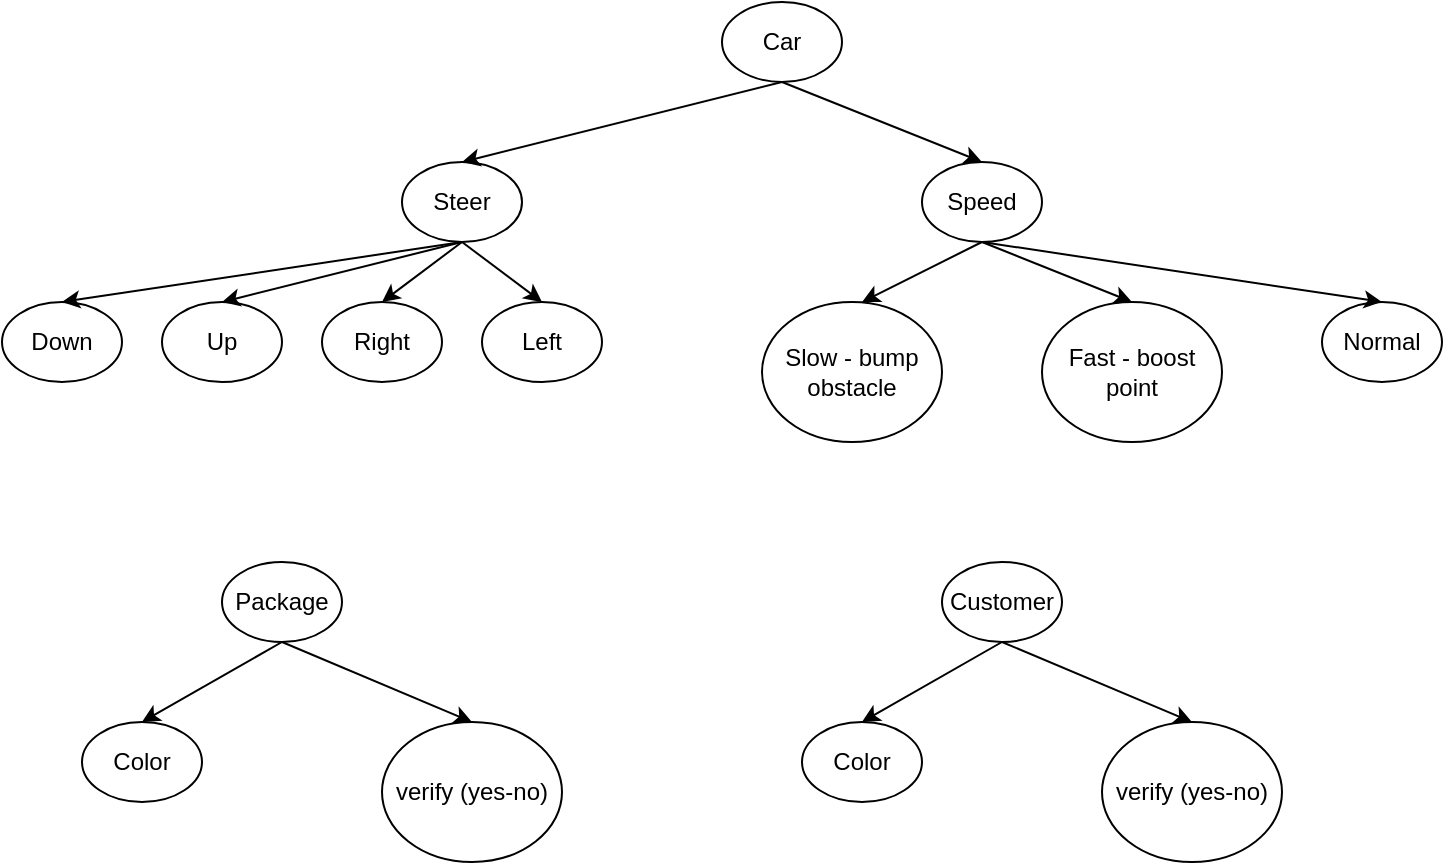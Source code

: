 <mxfile version="26.2.10">
  <diagram name="Car" id="uZsSFM7QWZw-cyeiCpEi">
    <mxGraphModel dx="1044" dy="527" grid="1" gridSize="10" guides="1" tooltips="1" connect="1" arrows="1" fold="1" page="1" pageScale="1" pageWidth="827" pageHeight="1169" math="0" shadow="0">
      <root>
        <mxCell id="0" />
        <mxCell id="1" parent="0" />
        <mxCell id="Y5Th7ZMCWnmkvRpqq-5N-1" value="Car" style="ellipse;whiteSpace=wrap;html=1;" vertex="1" parent="1">
          <mxGeometry x="360" y="280" width="60" height="40" as="geometry" />
        </mxCell>
        <mxCell id="Y5Th7ZMCWnmkvRpqq-5N-2" value="Steer" style="ellipse;whiteSpace=wrap;html=1;" vertex="1" parent="1">
          <mxGeometry x="200" y="360" width="60" height="40" as="geometry" />
        </mxCell>
        <mxCell id="Y5Th7ZMCWnmkvRpqq-5N-3" value="Speed" style="ellipse;whiteSpace=wrap;html=1;" vertex="1" parent="1">
          <mxGeometry x="460" y="360" width="60" height="40" as="geometry" />
        </mxCell>
        <mxCell id="Y5Th7ZMCWnmkvRpqq-5N-4" value="" style="endArrow=classic;html=1;rounded=0;exitX=0.5;exitY=1;exitDx=0;exitDy=0;entryX=0.5;entryY=0;entryDx=0;entryDy=0;" edge="1" parent="1" source="Y5Th7ZMCWnmkvRpqq-5N-1" target="Y5Th7ZMCWnmkvRpqq-5N-2">
          <mxGeometry width="50" height="50" relative="1" as="geometry">
            <mxPoint x="100" y="420" as="sourcePoint" />
            <mxPoint x="150" y="370" as="targetPoint" />
          </mxGeometry>
        </mxCell>
        <mxCell id="Y5Th7ZMCWnmkvRpqq-5N-5" value="" style="endArrow=classic;html=1;rounded=0;exitX=0.5;exitY=1;exitDx=0;exitDy=0;entryX=0.5;entryY=0;entryDx=0;entryDy=0;" edge="1" parent="1" source="Y5Th7ZMCWnmkvRpqq-5N-1" target="Y5Th7ZMCWnmkvRpqq-5N-3">
          <mxGeometry width="50" height="50" relative="1" as="geometry">
            <mxPoint x="250" y="500" as="sourcePoint" />
            <mxPoint x="300" y="450" as="targetPoint" />
          </mxGeometry>
        </mxCell>
        <mxCell id="Y5Th7ZMCWnmkvRpqq-5N-6" value="Slow - bump obstacle" style="ellipse;whiteSpace=wrap;html=1;" vertex="1" parent="1">
          <mxGeometry x="380" y="430" width="90" height="70" as="geometry" />
        </mxCell>
        <mxCell id="Y5Th7ZMCWnmkvRpqq-5N-7" value="Fast - boost point" style="ellipse;whiteSpace=wrap;html=1;" vertex="1" parent="1">
          <mxGeometry x="520" y="430" width="90" height="70" as="geometry" />
        </mxCell>
        <mxCell id="Y5Th7ZMCWnmkvRpqq-5N-9" value="" style="endArrow=classic;html=1;rounded=0;exitX=0.5;exitY=1;exitDx=0;exitDy=0;" edge="1" parent="1" source="Y5Th7ZMCWnmkvRpqq-5N-3">
          <mxGeometry width="50" height="50" relative="1" as="geometry">
            <mxPoint x="260" y="540" as="sourcePoint" />
            <mxPoint x="430" y="430" as="targetPoint" />
          </mxGeometry>
        </mxCell>
        <mxCell id="Y5Th7ZMCWnmkvRpqq-5N-10" value="" style="endArrow=classic;html=1;rounded=0;exitX=0.5;exitY=1;exitDx=0;exitDy=0;entryX=0.5;entryY=0;entryDx=0;entryDy=0;" edge="1" parent="1" source="Y5Th7ZMCWnmkvRpqq-5N-3" target="Y5Th7ZMCWnmkvRpqq-5N-7">
          <mxGeometry width="50" height="50" relative="1" as="geometry">
            <mxPoint x="410" y="580" as="sourcePoint" />
            <mxPoint x="460" y="530" as="targetPoint" />
          </mxGeometry>
        </mxCell>
        <mxCell id="Y5Th7ZMCWnmkvRpqq-5N-11" value="Right" style="ellipse;whiteSpace=wrap;html=1;" vertex="1" parent="1">
          <mxGeometry x="160" y="430" width="60" height="40" as="geometry" />
        </mxCell>
        <mxCell id="Y5Th7ZMCWnmkvRpqq-5N-13" value="Left" style="ellipse;whiteSpace=wrap;html=1;" vertex="1" parent="1">
          <mxGeometry x="240" y="430" width="60" height="40" as="geometry" />
        </mxCell>
        <mxCell id="Y5Th7ZMCWnmkvRpqq-5N-14" value="" style="endArrow=classic;html=1;rounded=0;exitX=0.5;exitY=1;exitDx=0;exitDy=0;entryX=0.5;entryY=0;entryDx=0;entryDy=0;" edge="1" parent="1" source="Y5Th7ZMCWnmkvRpqq-5N-2" target="Y5Th7ZMCWnmkvRpqq-5N-11">
          <mxGeometry width="50" height="50" relative="1" as="geometry">
            <mxPoint x="10" y="490" as="sourcePoint" />
            <mxPoint x="60" y="440" as="targetPoint" />
          </mxGeometry>
        </mxCell>
        <mxCell id="Y5Th7ZMCWnmkvRpqq-5N-15" value="" style="endArrow=classic;html=1;rounded=0;exitX=0.5;exitY=1;exitDx=0;exitDy=0;entryX=0.5;entryY=0;entryDx=0;entryDy=0;" edge="1" parent="1" source="Y5Th7ZMCWnmkvRpqq-5N-2" target="Y5Th7ZMCWnmkvRpqq-5N-13">
          <mxGeometry width="50" height="50" relative="1" as="geometry">
            <mxPoint x="120" y="570" as="sourcePoint" />
            <mxPoint x="170" y="520" as="targetPoint" />
          </mxGeometry>
        </mxCell>
        <mxCell id="Y5Th7ZMCWnmkvRpqq-5N-16" value="Up" style="ellipse;whiteSpace=wrap;html=1;" vertex="1" parent="1">
          <mxGeometry x="80" y="430" width="60" height="40" as="geometry" />
        </mxCell>
        <mxCell id="Y5Th7ZMCWnmkvRpqq-5N-17" value="Down" style="ellipse;whiteSpace=wrap;html=1;" vertex="1" parent="1">
          <mxGeometry y="430" width="60" height="40" as="geometry" />
        </mxCell>
        <mxCell id="Y5Th7ZMCWnmkvRpqq-5N-18" value="" style="endArrow=classic;html=1;rounded=0;exitX=0.5;exitY=1;exitDx=0;exitDy=0;entryX=0.5;entryY=0;entryDx=0;entryDy=0;" edge="1" parent="1" source="Y5Th7ZMCWnmkvRpqq-5N-2" target="Y5Th7ZMCWnmkvRpqq-5N-16">
          <mxGeometry width="50" height="50" relative="1" as="geometry">
            <mxPoint x="50" y="380" as="sourcePoint" />
            <mxPoint x="100" y="330" as="targetPoint" />
          </mxGeometry>
        </mxCell>
        <mxCell id="Y5Th7ZMCWnmkvRpqq-5N-19" value="" style="endArrow=classic;html=1;rounded=0;entryX=0.5;entryY=0;entryDx=0;entryDy=0;" edge="1" parent="1" target="Y5Th7ZMCWnmkvRpqq-5N-17">
          <mxGeometry width="50" height="50" relative="1" as="geometry">
            <mxPoint x="230" y="400" as="sourcePoint" />
            <mxPoint x="130" y="340" as="targetPoint" />
          </mxGeometry>
        </mxCell>
        <mxCell id="Y5Th7ZMCWnmkvRpqq-5N-20" value="Normal" style="ellipse;whiteSpace=wrap;html=1;" vertex="1" parent="1">
          <mxGeometry x="660" y="430" width="60" height="40" as="geometry" />
        </mxCell>
        <mxCell id="Y5Th7ZMCWnmkvRpqq-5N-21" value="" style="endArrow=classic;html=1;rounded=0;entryX=0.5;entryY=0;entryDx=0;entryDy=0;" edge="1" parent="1" target="Y5Th7ZMCWnmkvRpqq-5N-20">
          <mxGeometry width="50" height="50" relative="1" as="geometry">
            <mxPoint x="490" y="400" as="sourcePoint" />
            <mxPoint x="440" y="450" as="targetPoint" />
          </mxGeometry>
        </mxCell>
        <mxCell id="Y5Th7ZMCWnmkvRpqq-5N-22" value="Package" style="ellipse;whiteSpace=wrap;html=1;" vertex="1" parent="1">
          <mxGeometry x="110" y="560" width="60" height="40" as="geometry" />
        </mxCell>
        <mxCell id="Y5Th7ZMCWnmkvRpqq-5N-23" value="Color" style="ellipse;whiteSpace=wrap;html=1;" vertex="1" parent="1">
          <mxGeometry x="40" y="640" width="60" height="40" as="geometry" />
        </mxCell>
        <mxCell id="Y5Th7ZMCWnmkvRpqq-5N-25" value="verify (yes-no)" style="ellipse;whiteSpace=wrap;html=1;" vertex="1" parent="1">
          <mxGeometry x="190" y="640" width="90" height="70" as="geometry" />
        </mxCell>
        <mxCell id="Y5Th7ZMCWnmkvRpqq-5N-27" value="" style="endArrow=classic;html=1;rounded=0;exitX=0.5;exitY=1;exitDx=0;exitDy=0;entryX=0.5;entryY=0;entryDx=0;entryDy=0;" edge="1" parent="1" source="Y5Th7ZMCWnmkvRpqq-5N-22" target="Y5Th7ZMCWnmkvRpqq-5N-23">
          <mxGeometry width="50" height="50" relative="1" as="geometry">
            <mxPoint x="-30" y="620" as="sourcePoint" />
            <mxPoint x="20" y="570" as="targetPoint" />
          </mxGeometry>
        </mxCell>
        <mxCell id="Y5Th7ZMCWnmkvRpqq-5N-28" value="" style="endArrow=classic;html=1;rounded=0;entryX=0.5;entryY=0;entryDx=0;entryDy=0;" edge="1" parent="1" target="Y5Th7ZMCWnmkvRpqq-5N-25">
          <mxGeometry width="50" height="50" relative="1" as="geometry">
            <mxPoint x="140" y="600" as="sourcePoint" />
            <mxPoint x="30" y="580" as="targetPoint" />
          </mxGeometry>
        </mxCell>
        <mxCell id="Y5Th7ZMCWnmkvRpqq-5N-34" value="Customer" style="ellipse;whiteSpace=wrap;html=1;" vertex="1" parent="1">
          <mxGeometry x="470" y="560" width="60" height="40" as="geometry" />
        </mxCell>
        <mxCell id="Y5Th7ZMCWnmkvRpqq-5N-35" value="Color" style="ellipse;whiteSpace=wrap;html=1;" vertex="1" parent="1">
          <mxGeometry x="400" y="640" width="60" height="40" as="geometry" />
        </mxCell>
        <mxCell id="Y5Th7ZMCWnmkvRpqq-5N-36" value="verify (yes-no)" style="ellipse;whiteSpace=wrap;html=1;" vertex="1" parent="1">
          <mxGeometry x="550" y="640" width="90" height="70" as="geometry" />
        </mxCell>
        <mxCell id="Y5Th7ZMCWnmkvRpqq-5N-37" value="" style="endArrow=classic;html=1;rounded=0;exitX=0.5;exitY=1;exitDx=0;exitDy=0;entryX=0.5;entryY=0;entryDx=0;entryDy=0;" edge="1" parent="1" source="Y5Th7ZMCWnmkvRpqq-5N-34" target="Y5Th7ZMCWnmkvRpqq-5N-35">
          <mxGeometry width="50" height="50" relative="1" as="geometry">
            <mxPoint x="330" y="620" as="sourcePoint" />
            <mxPoint x="380" y="570" as="targetPoint" />
          </mxGeometry>
        </mxCell>
        <mxCell id="Y5Th7ZMCWnmkvRpqq-5N-38" value="" style="endArrow=classic;html=1;rounded=0;entryX=0.5;entryY=0;entryDx=0;entryDy=0;" edge="1" parent="1" target="Y5Th7ZMCWnmkvRpqq-5N-36">
          <mxGeometry width="50" height="50" relative="1" as="geometry">
            <mxPoint x="500" y="600" as="sourcePoint" />
            <mxPoint x="390" y="580" as="targetPoint" />
          </mxGeometry>
        </mxCell>
      </root>
    </mxGraphModel>
  </diagram>
</mxfile>
